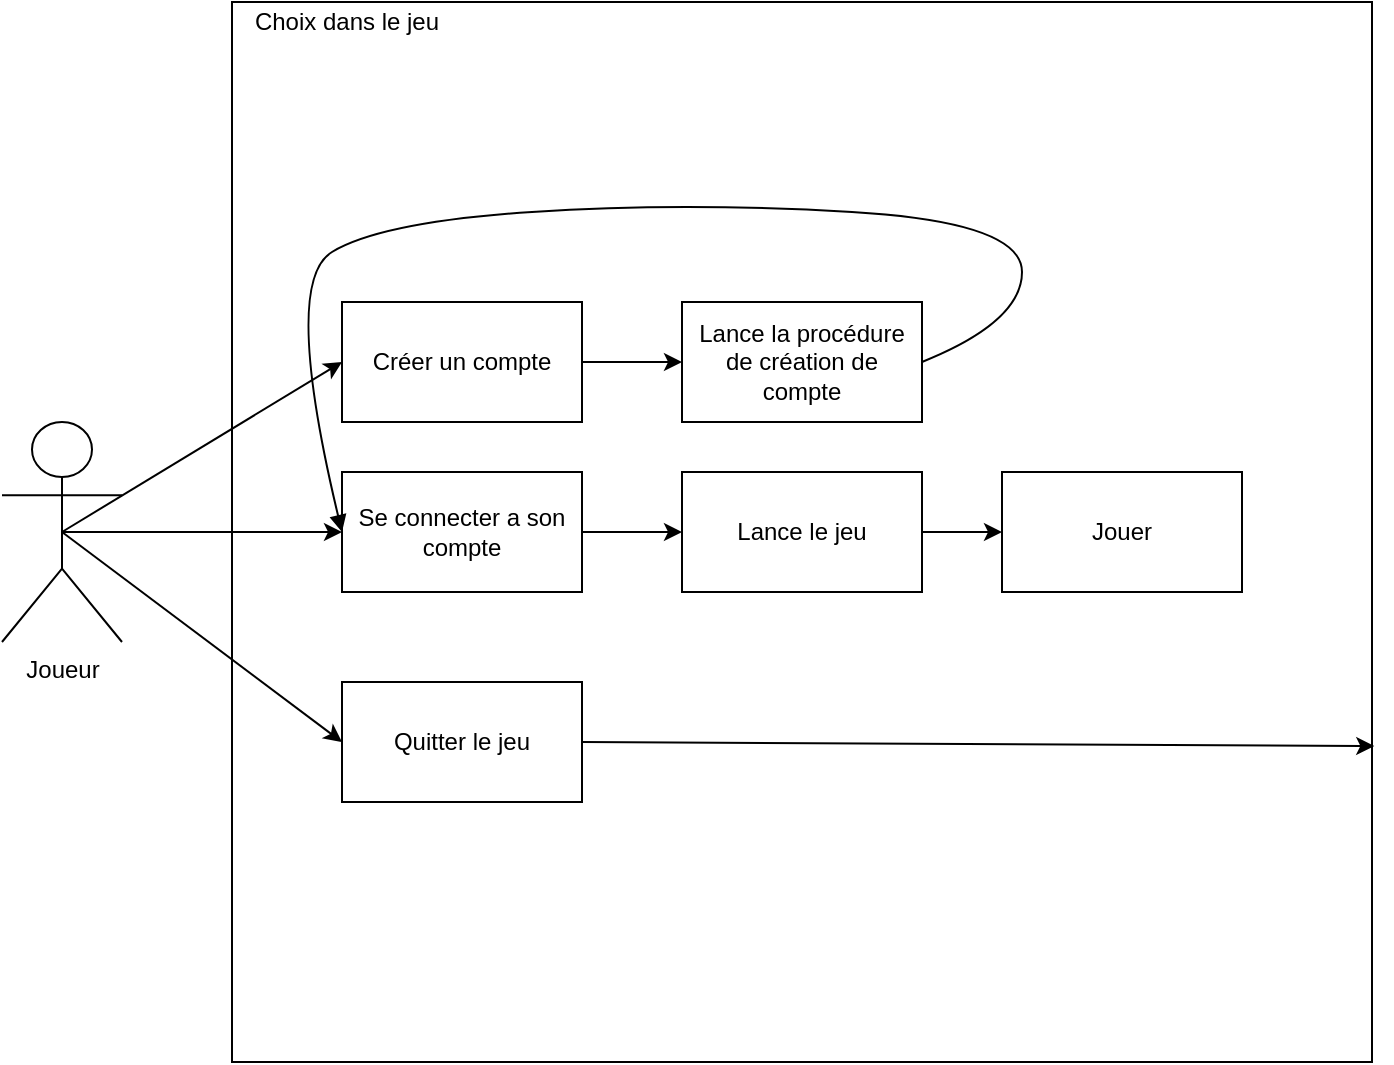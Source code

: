 <mxfile version="14.1.8" type="device"><diagram id="R2lEEEUBdFMjLlhIrx00" name="Page-1"><mxGraphModel dx="1086" dy="806" grid="1" gridSize="10" guides="1" tooltips="1" connect="1" arrows="1" fold="1" page="1" pageScale="1" pageWidth="850" pageHeight="1100" math="0" shadow="0" extFonts="Permanent Marker^https://fonts.googleapis.com/css?family=Permanent+Marker"><root><mxCell id="0"/><mxCell id="1" parent="0"/><mxCell id="il6hPLFAuoEouSF6dcEl-10" value="" style="rounded=0;whiteSpace=wrap;html=1;" parent="1" vertex="1"><mxGeometry x="165" y="70" width="570" height="530" as="geometry"/></mxCell><mxCell id="il6hPLFAuoEouSF6dcEl-1" value="Joueur&lt;br&gt;" style="shape=umlActor;verticalLabelPosition=bottom;verticalAlign=top;html=1;outlineConnect=0;" parent="1" vertex="1"><mxGeometry x="50" y="280" width="60" height="110" as="geometry"/></mxCell><mxCell id="il6hPLFAuoEouSF6dcEl-3" value="Créer un compte" style="rounded=0;whiteSpace=wrap;html=1;" parent="1" vertex="1"><mxGeometry x="220" y="220" width="120" height="60" as="geometry"/></mxCell><mxCell id="il6hPLFAuoEouSF6dcEl-4" value="Se connecter a son compte" style="rounded=0;whiteSpace=wrap;html=1;" parent="1" vertex="1"><mxGeometry x="220" y="305" width="120" height="60" as="geometry"/></mxCell><mxCell id="il6hPLFAuoEouSF6dcEl-5" value="Quitter le jeu" style="rounded=0;whiteSpace=wrap;html=1;" parent="1" vertex="1"><mxGeometry x="220" y="410" width="120" height="60" as="geometry"/></mxCell><mxCell id="il6hPLFAuoEouSF6dcEl-6" value="Lance la procédure de création de compte" style="rounded=0;whiteSpace=wrap;html=1;" parent="1" vertex="1"><mxGeometry x="390" y="220" width="120" height="60" as="geometry"/></mxCell><mxCell id="il6hPLFAuoEouSF6dcEl-7" value="" style="endArrow=classic;html=1;exitX=0.5;exitY=0.5;exitDx=0;exitDy=0;exitPerimeter=0;entryX=0;entryY=0.5;entryDx=0;entryDy=0;" parent="1" source="il6hPLFAuoEouSF6dcEl-1" target="il6hPLFAuoEouSF6dcEl-3" edge="1"><mxGeometry width="50" height="50" relative="1" as="geometry"><mxPoint x="400" y="420" as="sourcePoint"/><mxPoint x="450" y="370" as="targetPoint"/></mxGeometry></mxCell><mxCell id="il6hPLFAuoEouSF6dcEl-8" value="" style="endArrow=classic;html=1;exitX=0.5;exitY=0.5;exitDx=0;exitDy=0;exitPerimeter=0;entryX=0;entryY=0.5;entryDx=0;entryDy=0;" parent="1" source="il6hPLFAuoEouSF6dcEl-1" target="il6hPLFAuoEouSF6dcEl-4" edge="1"><mxGeometry width="50" height="50" relative="1" as="geometry"><mxPoint x="400" y="420" as="sourcePoint"/><mxPoint x="450" y="370" as="targetPoint"/></mxGeometry></mxCell><mxCell id="il6hPLFAuoEouSF6dcEl-9" value="" style="endArrow=classic;html=1;exitX=0.5;exitY=0.5;exitDx=0;exitDy=0;exitPerimeter=0;entryX=0;entryY=0.5;entryDx=0;entryDy=0;" parent="1" source="il6hPLFAuoEouSF6dcEl-1" target="il6hPLFAuoEouSF6dcEl-5" edge="1"><mxGeometry width="50" height="50" relative="1" as="geometry"><mxPoint x="400" y="420" as="sourcePoint"/><mxPoint x="450" y="370" as="targetPoint"/></mxGeometry></mxCell><mxCell id="il6hPLFAuoEouSF6dcEl-11" value="" style="curved=1;endArrow=none;html=1;entryX=1;entryY=0.5;entryDx=0;entryDy=0;exitX=0;exitY=0.5;exitDx=0;exitDy=0;endFill=0;startArrow=block;startFill=1;" parent="1" source="il6hPLFAuoEouSF6dcEl-4" target="il6hPLFAuoEouSF6dcEl-6" edge="1"><mxGeometry width="50" height="50" relative="1" as="geometry"><mxPoint x="400" y="420" as="sourcePoint"/><mxPoint x="450" y="370" as="targetPoint"/><Array as="points"><mxPoint x="190" y="210"/><mxPoint x="240" y="180"/><mxPoint x="390" y="170"/><mxPoint x="560" y="180"/><mxPoint x="560" y="230"/></Array></mxGeometry></mxCell><mxCell id="il6hPLFAuoEouSF6dcEl-12" value="Lance le jeu" style="rounded=0;whiteSpace=wrap;html=1;" parent="1" vertex="1"><mxGeometry x="390" y="305" width="120" height="60" as="geometry"/></mxCell><mxCell id="il6hPLFAuoEouSF6dcEl-13" value="" style="endArrow=classic;html=1;exitX=1;exitY=0.5;exitDx=0;exitDy=0;entryX=0;entryY=0.5;entryDx=0;entryDy=0;" parent="1" source="il6hPLFAuoEouSF6dcEl-4" target="il6hPLFAuoEouSF6dcEl-12" edge="1"><mxGeometry width="50" height="50" relative="1" as="geometry"><mxPoint x="390" y="450" as="sourcePoint"/><mxPoint x="440" y="400" as="targetPoint"/></mxGeometry></mxCell><mxCell id="il6hPLFAuoEouSF6dcEl-14" value="Choix dans le jeu" style="text;html=1;strokeColor=none;fillColor=none;align=center;verticalAlign=middle;whiteSpace=wrap;rounded=0;" parent="1" vertex="1"><mxGeometry x="165" y="70" width="115" height="20" as="geometry"/></mxCell><mxCell id="il6hPLFAuoEouSF6dcEl-15" value="Jouer" style="rounded=0;whiteSpace=wrap;html=1;" parent="1" vertex="1"><mxGeometry x="550" y="305" width="120" height="60" as="geometry"/></mxCell><mxCell id="il6hPLFAuoEouSF6dcEl-16" value="" style="endArrow=classic;html=1;exitX=1;exitY=0.5;exitDx=0;exitDy=0;entryX=0;entryY=0.5;entryDx=0;entryDy=0;" parent="1" source="il6hPLFAuoEouSF6dcEl-12" target="il6hPLFAuoEouSF6dcEl-15" edge="1"><mxGeometry width="50" height="50" relative="1" as="geometry"><mxPoint x="400" y="400" as="sourcePoint"/><mxPoint x="450" y="350" as="targetPoint"/></mxGeometry></mxCell><mxCell id="il6hPLFAuoEouSF6dcEl-17" value="" style="endArrow=classic;html=1;exitX=1;exitY=0.5;exitDx=0;exitDy=0;entryX=1.002;entryY=0.702;entryDx=0;entryDy=0;entryPerimeter=0;" parent="1" source="il6hPLFAuoEouSF6dcEl-5" target="il6hPLFAuoEouSF6dcEl-10" edge="1"><mxGeometry width="50" height="50" relative="1" as="geometry"><mxPoint x="400" y="400" as="sourcePoint"/><mxPoint x="450" y="350" as="targetPoint"/></mxGeometry></mxCell><mxCell id="il6hPLFAuoEouSF6dcEl-18" value="" style="endArrow=classic;html=1;exitX=1;exitY=0.5;exitDx=0;exitDy=0;entryX=0;entryY=0.5;entryDx=0;entryDy=0;" parent="1" source="il6hPLFAuoEouSF6dcEl-3" target="il6hPLFAuoEouSF6dcEl-6" edge="1"><mxGeometry width="50" height="50" relative="1" as="geometry"><mxPoint x="400" y="400" as="sourcePoint"/><mxPoint x="450" y="350" as="targetPoint"/></mxGeometry></mxCell></root></mxGraphModel></diagram></mxfile>